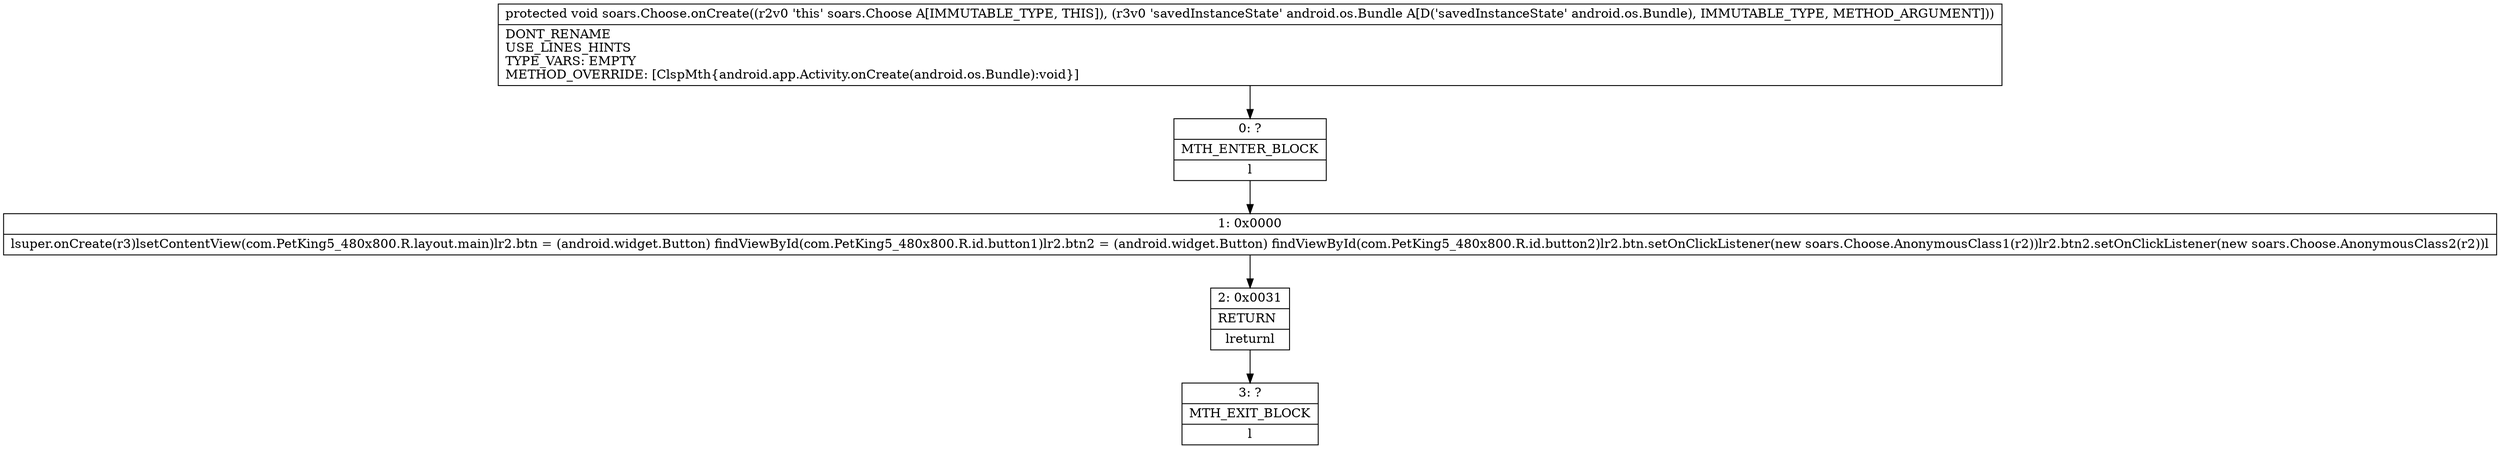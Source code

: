 digraph "CFG forsoars.Choose.onCreate(Landroid\/os\/Bundle;)V" {
Node_0 [shape=record,label="{0\:\ ?|MTH_ENTER_BLOCK\l|l}"];
Node_1 [shape=record,label="{1\:\ 0x0000|lsuper.onCreate(r3)lsetContentView(com.PetKing5_480x800.R.layout.main)lr2.btn = (android.widget.Button) findViewById(com.PetKing5_480x800.R.id.button1)lr2.btn2 = (android.widget.Button) findViewById(com.PetKing5_480x800.R.id.button2)lr2.btn.setOnClickListener(new soars.Choose.AnonymousClass1(r2))lr2.btn2.setOnClickListener(new soars.Choose.AnonymousClass2(r2))l}"];
Node_2 [shape=record,label="{2\:\ 0x0031|RETURN\l|lreturnl}"];
Node_3 [shape=record,label="{3\:\ ?|MTH_EXIT_BLOCK\l|l}"];
MethodNode[shape=record,label="{protected void soars.Choose.onCreate((r2v0 'this' soars.Choose A[IMMUTABLE_TYPE, THIS]), (r3v0 'savedInstanceState' android.os.Bundle A[D('savedInstanceState' android.os.Bundle), IMMUTABLE_TYPE, METHOD_ARGUMENT]))  | DONT_RENAME\lUSE_LINES_HINTS\lTYPE_VARS: EMPTY\lMETHOD_OVERRIDE: [ClspMth\{android.app.Activity.onCreate(android.os.Bundle):void\}]\l}"];
MethodNode -> Node_0;
Node_0 -> Node_1;
Node_1 -> Node_2;
Node_2 -> Node_3;
}

